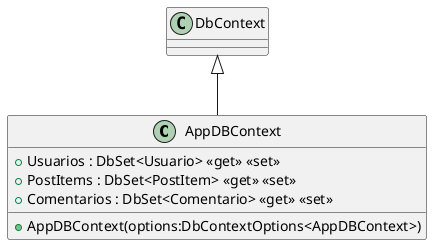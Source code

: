 @startuml
class AppDBContext {
    + AppDBContext(options:DbContextOptions<AppDBContext>)
    + Usuarios : DbSet<Usuario> <<get>> <<set>>
    + PostItems : DbSet<PostItem> <<get>> <<set>>
    + Comentarios : DbSet<Comentario> <<get>> <<set>>
}
DbContext <|-- AppDBContext
@enduml
